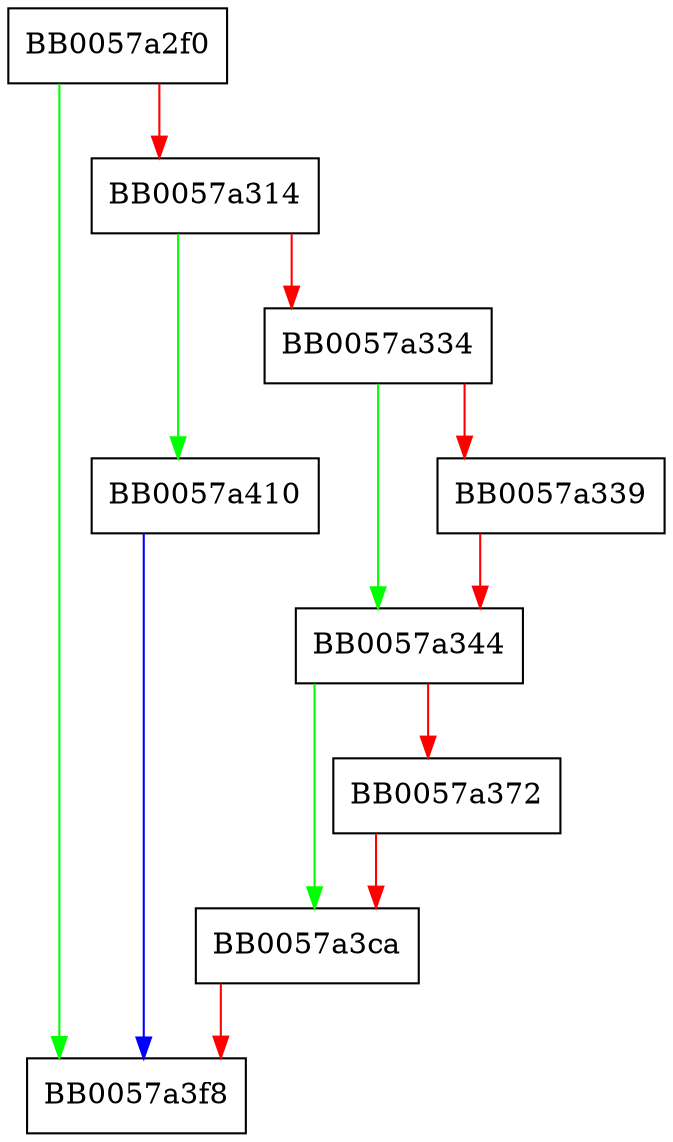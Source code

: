 digraph d2i_DHxparams {
  node [shape="box"];
  graph [splines=ortho];
  BB0057a2f0 -> BB0057a3f8 [color="green"];
  BB0057a2f0 -> BB0057a314 [color="red"];
  BB0057a314 -> BB0057a410 [color="green"];
  BB0057a314 -> BB0057a334 [color="red"];
  BB0057a334 -> BB0057a344 [color="green"];
  BB0057a334 -> BB0057a339 [color="red"];
  BB0057a339 -> BB0057a344 [color="red"];
  BB0057a344 -> BB0057a3ca [color="green"];
  BB0057a344 -> BB0057a372 [color="red"];
  BB0057a372 -> BB0057a3ca [color="red"];
  BB0057a3ca -> BB0057a3f8 [color="red"];
  BB0057a410 -> BB0057a3f8 [color="blue"];
}